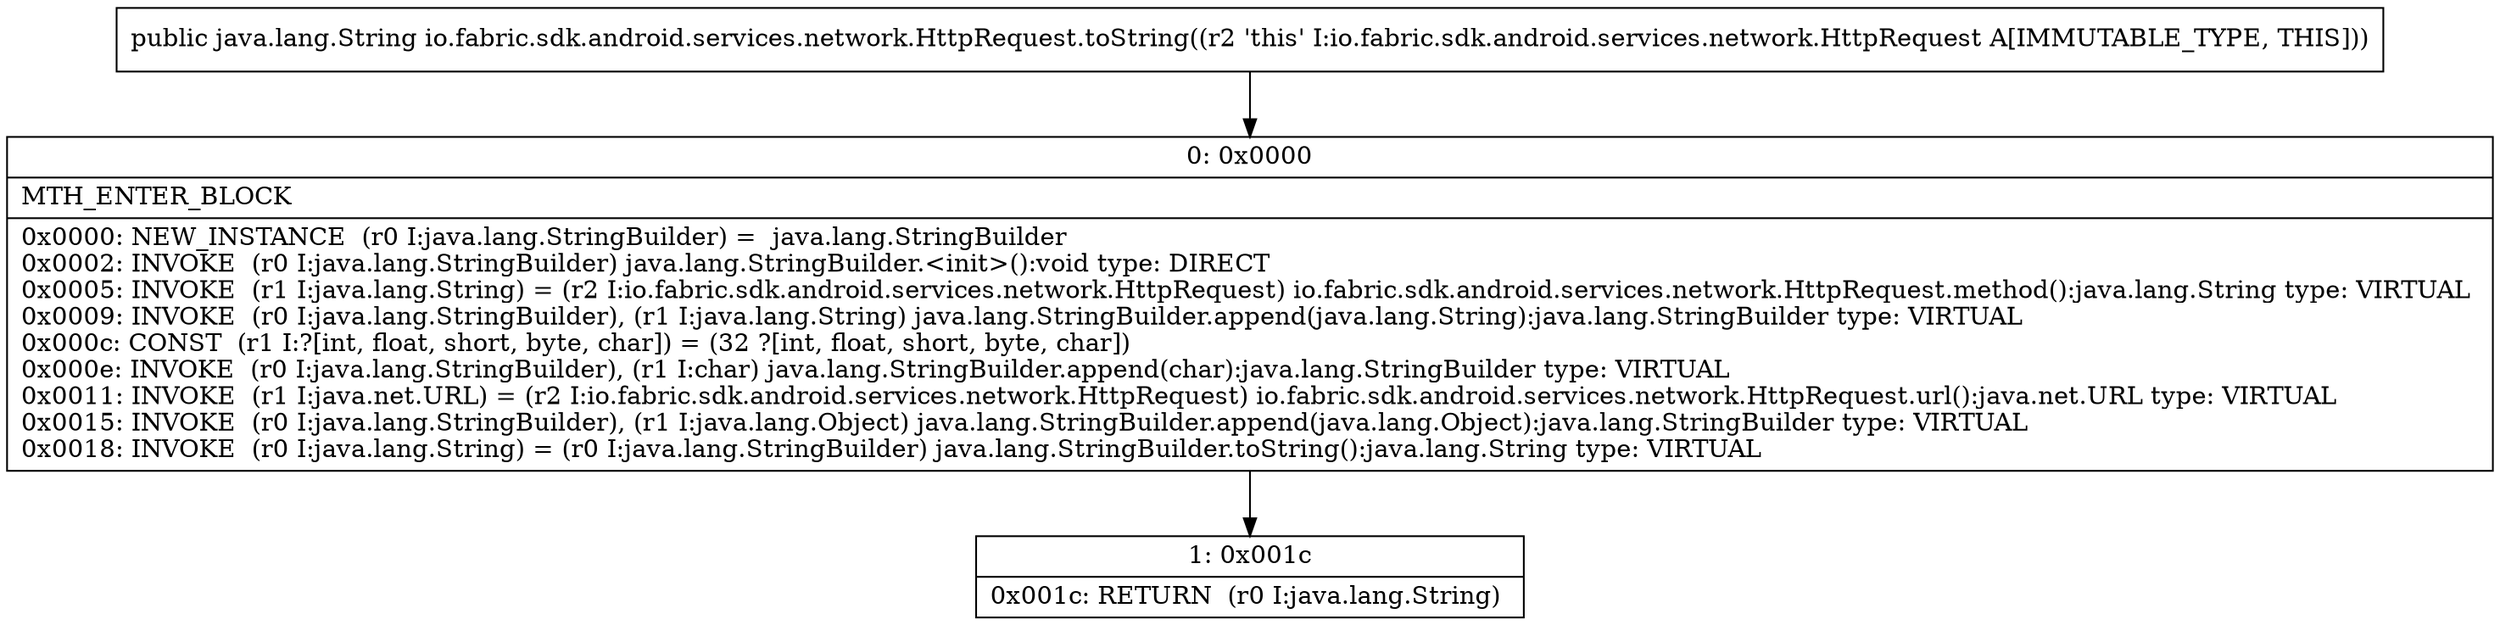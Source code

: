 digraph "CFG forio.fabric.sdk.android.services.network.HttpRequest.toString()Ljava\/lang\/String;" {
Node_0 [shape=record,label="{0\:\ 0x0000|MTH_ENTER_BLOCK\l|0x0000: NEW_INSTANCE  (r0 I:java.lang.StringBuilder) =  java.lang.StringBuilder \l0x0002: INVOKE  (r0 I:java.lang.StringBuilder) java.lang.StringBuilder.\<init\>():void type: DIRECT \l0x0005: INVOKE  (r1 I:java.lang.String) = (r2 I:io.fabric.sdk.android.services.network.HttpRequest) io.fabric.sdk.android.services.network.HttpRequest.method():java.lang.String type: VIRTUAL \l0x0009: INVOKE  (r0 I:java.lang.StringBuilder), (r1 I:java.lang.String) java.lang.StringBuilder.append(java.lang.String):java.lang.StringBuilder type: VIRTUAL \l0x000c: CONST  (r1 I:?[int, float, short, byte, char]) = (32 ?[int, float, short, byte, char]) \l0x000e: INVOKE  (r0 I:java.lang.StringBuilder), (r1 I:char) java.lang.StringBuilder.append(char):java.lang.StringBuilder type: VIRTUAL \l0x0011: INVOKE  (r1 I:java.net.URL) = (r2 I:io.fabric.sdk.android.services.network.HttpRequest) io.fabric.sdk.android.services.network.HttpRequest.url():java.net.URL type: VIRTUAL \l0x0015: INVOKE  (r0 I:java.lang.StringBuilder), (r1 I:java.lang.Object) java.lang.StringBuilder.append(java.lang.Object):java.lang.StringBuilder type: VIRTUAL \l0x0018: INVOKE  (r0 I:java.lang.String) = (r0 I:java.lang.StringBuilder) java.lang.StringBuilder.toString():java.lang.String type: VIRTUAL \l}"];
Node_1 [shape=record,label="{1\:\ 0x001c|0x001c: RETURN  (r0 I:java.lang.String) \l}"];
MethodNode[shape=record,label="{public java.lang.String io.fabric.sdk.android.services.network.HttpRequest.toString((r2 'this' I:io.fabric.sdk.android.services.network.HttpRequest A[IMMUTABLE_TYPE, THIS])) }"];
MethodNode -> Node_0;
Node_0 -> Node_1;
}

